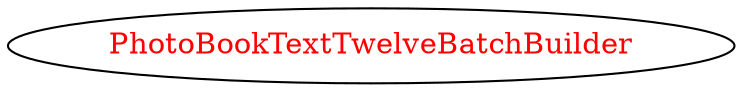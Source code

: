 digraph dependencyGraph {
 concentrate=true;
 ranksep="2.0";
 rankdir="LR"; 
 splines="ortho";
"PhotoBookTextTwelveBatchBuilder" [fontcolor="red"];
}